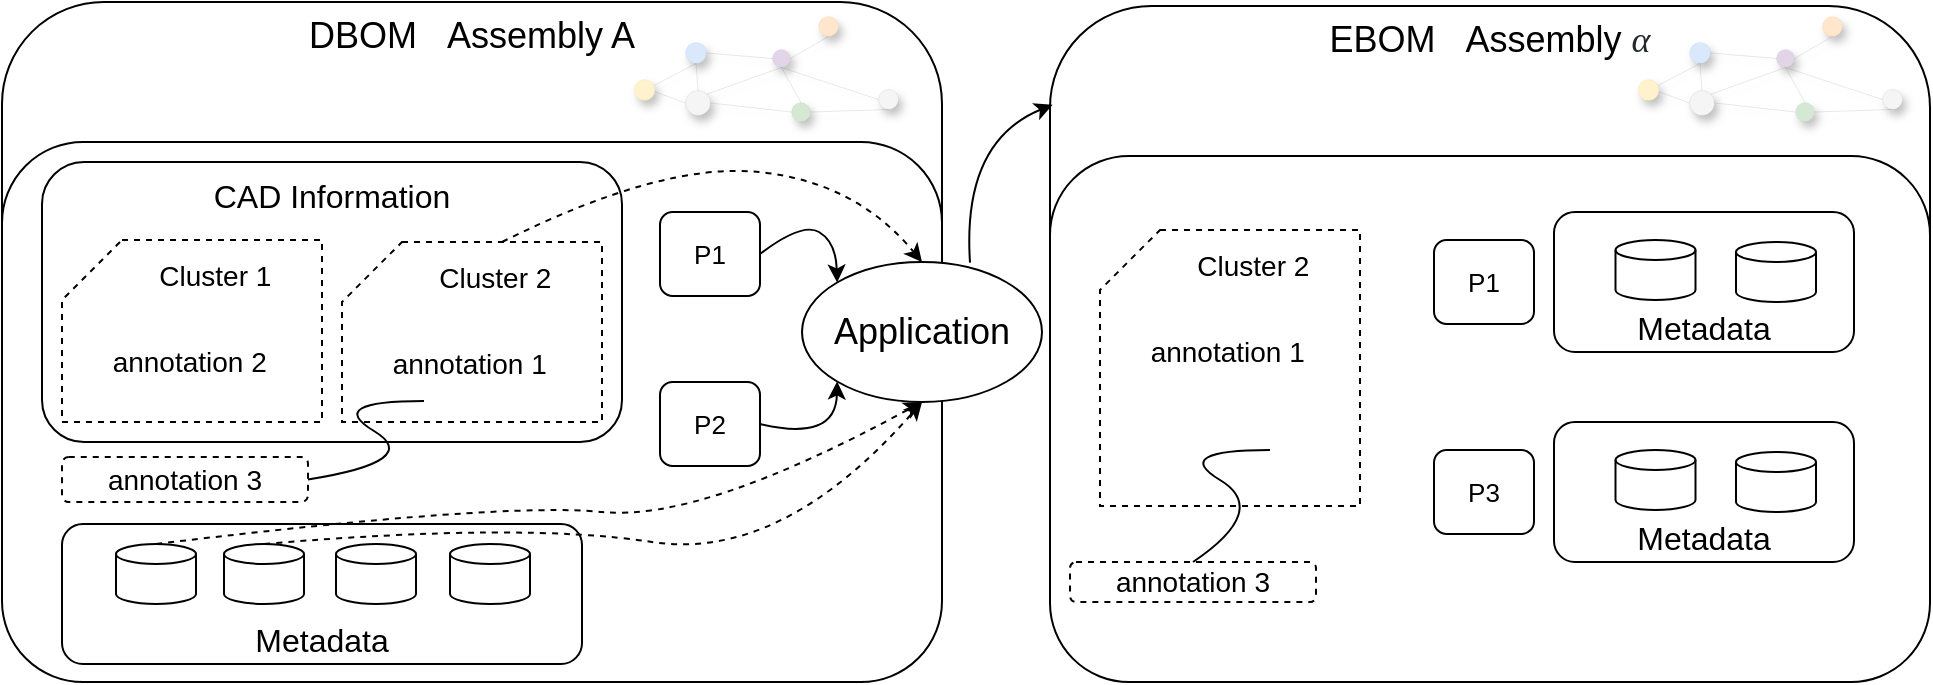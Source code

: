 <mxfile version="14.8.0" type="github">
  <diagram id="kZA55Ri5l6qM_A8G7Y4E" name="Page-1">
    <mxGraphModel dx="961" dy="1164" grid="1" gridSize="10" guides="1" tooltips="1" connect="1" arrows="1" fold="1" page="1" pageScale="1" pageWidth="827" pageHeight="1169" math="0" shadow="0">
      <root>
        <mxCell id="0" />
        <mxCell id="1" parent="0" />
        <mxCell id="lDiaifbI5lFIjhtOzj-N-2" value="DBOM&amp;nbsp; &amp;nbsp;Assembly A" style="rounded=1;whiteSpace=wrap;html=1;fontSize=18;verticalAlign=top;" parent="1" vertex="1">
          <mxGeometry x="60" y="170" width="470" height="340" as="geometry" />
        </mxCell>
        <mxCell id="lDiaifbI5lFIjhtOzj-N-33" value="" style="rounded=1;whiteSpace=wrap;html=1;shadow=0;fontSize=18;strokeWidth=1;verticalAlign=top;" parent="1" vertex="1">
          <mxGeometry x="60" y="240" width="470" height="270" as="geometry" />
        </mxCell>
        <mxCell id="lDiaifbI5lFIjhtOzj-N-34" value="&lt;font style=&quot;font-size: 16px&quot;&gt;CAD Information&lt;/font&gt;" style="rounded=1;whiteSpace=wrap;html=1;shadow=0;fontSize=18;strokeWidth=1;verticalAlign=top;" parent="1" vertex="1">
          <mxGeometry x="80" y="250" width="290" height="140" as="geometry" />
        </mxCell>
        <mxCell id="lDiaifbI5lFIjhtOzj-N-35" value="&lt;font&gt;&lt;span style=&quot;font-size: 14px&quot;&gt;&amp;nbsp; &amp;nbsp; &amp;nbsp; Cluster 2&lt;/span&gt;&lt;br&gt;&lt;br&gt;&lt;div style=&quot;text-align: left&quot;&gt;&lt;span style=&quot;font-size: 14px&quot;&gt;annotation 1&lt;/span&gt;&lt;/div&gt;&lt;div style=&quot;text-align: left&quot;&gt;&lt;span style=&quot;font-size: 14px&quot;&gt;&lt;br&gt;&lt;/span&gt;&lt;/div&gt;&lt;div style=&quot;text-align: left&quot;&gt;&lt;br&gt;&lt;/div&gt;&lt;/font&gt;" style="shape=card;whiteSpace=wrap;html=1;shadow=0;fontSize=18;strokeWidth=1;verticalAlign=top;dashed=1;" parent="1" vertex="1">
          <mxGeometry x="230" y="290" width="130" height="90" as="geometry" />
        </mxCell>
        <mxCell id="lDiaifbI5lFIjhtOzj-N-36" value="&lt;span style=&quot;font-size: 14px&quot;&gt;&amp;nbsp; &amp;nbsp; &amp;nbsp; Cluster 1&lt;br&gt;&lt;br&gt;&lt;/span&gt;&lt;div style=&quot;text-align: left&quot;&gt;&lt;span style=&quot;font-size: 14px&quot;&gt;annotation 2&lt;/span&gt;&lt;/div&gt;&lt;div&gt;&lt;span style=&quot;font-size: 14px&quot;&gt;&lt;br&gt;&lt;/span&gt;&lt;/div&gt;" style="shape=card;whiteSpace=wrap;html=1;shadow=0;dashed=1;fontSize=18;strokeWidth=1;verticalAlign=top;" parent="1" vertex="1">
          <mxGeometry x="90" y="289" width="130" height="91" as="geometry" />
        </mxCell>
        <mxCell id="lDiaifbI5lFIjhtOzj-N-37" value="Metadata" style="rounded=1;whiteSpace=wrap;html=1;shadow=0;fontSize=16;strokeWidth=1;verticalAlign=bottom;" parent="1" vertex="1">
          <mxGeometry x="90" y="431" width="260" height="70" as="geometry" />
        </mxCell>
        <mxCell id="lDiaifbI5lFIjhtOzj-N-38" value="" style="strokeWidth=1;html=1;shape=mxgraph.flowchart.database;whiteSpace=wrap;shadow=0;fontSize=18;verticalAlign=top;" parent="1" vertex="1">
          <mxGeometry x="117" y="441" width="40" height="30" as="geometry" />
        </mxCell>
        <mxCell id="lDiaifbI5lFIjhtOzj-N-39" value="" style="strokeWidth=1;html=1;shape=mxgraph.flowchart.database;whiteSpace=wrap;shadow=0;fontSize=18;verticalAlign=top;" parent="1" vertex="1">
          <mxGeometry x="171" y="441" width="40" height="30" as="geometry" />
        </mxCell>
        <mxCell id="lDiaifbI5lFIjhtOzj-N-40" value="" style="strokeWidth=1;html=1;shape=mxgraph.flowchart.database;whiteSpace=wrap;shadow=0;fontSize=18;verticalAlign=top;" parent="1" vertex="1">
          <mxGeometry x="227" y="441" width="40" height="30" as="geometry" />
        </mxCell>
        <mxCell id="lDiaifbI5lFIjhtOzj-N-41" value="" style="strokeWidth=1;html=1;shape=mxgraph.flowchart.database;whiteSpace=wrap;shadow=0;fontSize=18;verticalAlign=top;" parent="1" vertex="1">
          <mxGeometry x="284" y="441" width="40" height="30" as="geometry" />
        </mxCell>
        <mxCell id="lDiaifbI5lFIjhtOzj-N-43" value="P1" style="rounded=1;whiteSpace=wrap;html=1;shadow=0;fontSize=13;strokeWidth=1;verticalAlign=middle;" parent="1" vertex="1">
          <mxGeometry x="389" y="275" width="50" height="42" as="geometry" />
        </mxCell>
        <mxCell id="lDiaifbI5lFIjhtOzj-N-44" value="P2" style="rounded=1;whiteSpace=wrap;html=1;shadow=0;fontSize=13;strokeWidth=1;verticalAlign=middle;" parent="1" vertex="1">
          <mxGeometry x="389" y="360" width="50" height="42" as="geometry" />
        </mxCell>
        <mxCell id="JVT1JrwiCi7vjyfO7Wov-1" value="&lt;font style=&quot;font-size: 18px&quot;&gt;EBOM&amp;nbsp; &amp;nbsp;Assembly&amp;nbsp;&lt;span style=&quot;color: rgb(36 , 41 , 46) ; font-family: &amp;#34;katex_math&amp;#34; ; font-style: italic ; text-align: left&quot;&gt;α&lt;/span&gt;&lt;/font&gt;" style="rounded=1;whiteSpace=wrap;html=1;fontSize=18;verticalAlign=top;" vertex="1" parent="1">
          <mxGeometry x="584" y="172" width="440" height="338" as="geometry" />
        </mxCell>
        <mxCell id="JVT1JrwiCi7vjyfO7Wov-4" value="" style="ellipse;whiteSpace=wrap;html=1;aspect=fixed;verticalAlign=middle;fillColor=#ffe6cc;strokeColor=#d79b00;spacing=1;strokeWidth=0;shadow=1;" vertex="1" parent="1">
          <mxGeometry x="970" y="177" width="10" height="10" as="geometry" />
        </mxCell>
        <mxCell id="JVT1JrwiCi7vjyfO7Wov-5" value="" style="ellipse;whiteSpace=wrap;html=1;aspect=fixed;verticalAlign=middle;fillColor=#f5f5f5;strokeColor=#666666;fontColor=#333333;spacing=1;strokeWidth=0;shadow=1;" vertex="1" parent="1">
          <mxGeometry x="1000" y="213.5" width="10" height="10" as="geometry" />
        </mxCell>
        <mxCell id="JVT1JrwiCi7vjyfO7Wov-6" value="" style="ellipse;whiteSpace=wrap;html=1;aspect=fixed;verticalAlign=middle;fillColor=#d5e8d4;strokeColor=#82b366;spacing=1;strokeWidth=0;shadow=1;" vertex="1" parent="1">
          <mxGeometry x="956.5" y="220" width="9.5" height="9.5" as="geometry" />
        </mxCell>
        <mxCell id="JVT1JrwiCi7vjyfO7Wov-7" value="" style="ellipse;whiteSpace=wrap;html=1;aspect=fixed;verticalAlign=middle;fillColor=#f5f5f5;strokeColor=#666666;fontColor=#333333;spacing=1;strokeWidth=0;shadow=1;" vertex="1" parent="1">
          <mxGeometry x="903.5" y="214" width="12.5" height="12.5" as="geometry" />
        </mxCell>
        <mxCell id="JVT1JrwiCi7vjyfO7Wov-8" value="" style="ellipse;whiteSpace=wrap;html=1;aspect=fixed;verticalAlign=middle;fillColor=#dae8fc;strokeColor=#6c8ebf;spacing=1;strokeWidth=0;shadow=1;" vertex="1" parent="1">
          <mxGeometry x="903.5" y="190" width="10.5" height="10.5" as="geometry" />
        </mxCell>
        <mxCell id="JVT1JrwiCi7vjyfO7Wov-10" value="" style="ellipse;whiteSpace=wrap;html=1;aspect=fixed;verticalAlign=middle;fillColor=#e1d5e7;strokeColor=#9673a6;spacing=1;strokeWidth=0;shadow=1;" vertex="1" parent="1">
          <mxGeometry x="947" y="193.5" width="9" height="9" as="geometry" />
        </mxCell>
        <mxCell id="JVT1JrwiCi7vjyfO7Wov-15" value="" style="endArrow=none;html=1;entryX=0.5;entryY=1;entryDx=0;entryDy=0;exitX=1;exitY=0.5;exitDx=0;exitDy=0;spacing=1;strokeWidth=0;shadow=1;" edge="1" target="JVT1JrwiCi7vjyfO7Wov-8" parent="1">
          <mxGeometry width="50" height="50" relative="1" as="geometry">
            <mxPoint x="884.5" y="213.25" as="sourcePoint" />
            <mxPoint x="833" y="210.5" as="targetPoint" />
          </mxGeometry>
        </mxCell>
        <mxCell id="JVT1JrwiCi7vjyfO7Wov-16" value="" style="endArrow=none;html=1;exitX=0.5;exitY=1;exitDx=0;exitDy=0;entryX=0.5;entryY=0;entryDx=0;entryDy=0;spacing=1;strokeWidth=0;shadow=1;" edge="1" source="JVT1JrwiCi7vjyfO7Wov-8" target="JVT1JrwiCi7vjyfO7Wov-7" parent="1">
          <mxGeometry width="50" height="50" relative="1" as="geometry">
            <mxPoint x="843" y="230.5" as="sourcePoint" />
            <mxPoint x="893" y="180.5" as="targetPoint" />
          </mxGeometry>
        </mxCell>
        <mxCell id="JVT1JrwiCi7vjyfO7Wov-17" value="" style="endArrow=none;html=1;exitX=1;exitY=0.5;exitDx=0;exitDy=0;entryX=0;entryY=0.5;entryDx=0;entryDy=0;spacing=1;strokeWidth=0;shadow=1;" edge="1" target="JVT1JrwiCi7vjyfO7Wov-7" parent="1">
          <mxGeometry width="50" height="50" relative="1" as="geometry">
            <mxPoint x="884.5" y="213.25" as="sourcePoint" />
            <mxPoint x="893" y="180.5" as="targetPoint" />
          </mxGeometry>
        </mxCell>
        <mxCell id="JVT1JrwiCi7vjyfO7Wov-18" value="" style="endArrow=none;html=1;exitX=1;exitY=0.5;exitDx=0;exitDy=0;entryX=0;entryY=0.5;entryDx=0;entryDy=0;spacing=1;strokeWidth=0;shadow=1;" edge="1" source="JVT1JrwiCi7vjyfO7Wov-8" target="JVT1JrwiCi7vjyfO7Wov-10" parent="1">
          <mxGeometry width="50" height="50" relative="1" as="geometry">
            <mxPoint x="843" y="230.5" as="sourcePoint" />
            <mxPoint x="893" y="180.5" as="targetPoint" />
          </mxGeometry>
        </mxCell>
        <mxCell id="JVT1JrwiCi7vjyfO7Wov-19" value="" style="endArrow=none;html=1;exitX=1;exitY=0;exitDx=0;exitDy=0;entryX=0.5;entryY=1;entryDx=0;entryDy=0;spacing=1;strokeWidth=0;shadow=1;" edge="1" source="JVT1JrwiCi7vjyfO7Wov-7" target="JVT1JrwiCi7vjyfO7Wov-10" parent="1">
          <mxGeometry width="50" height="50" relative="1" as="geometry">
            <mxPoint x="843" y="230.5" as="sourcePoint" />
            <mxPoint x="893" y="180.5" as="targetPoint" />
          </mxGeometry>
        </mxCell>
        <mxCell id="JVT1JrwiCi7vjyfO7Wov-20" value="" style="endArrow=none;html=1;entryX=0;entryY=0.5;entryDx=0;entryDy=0;exitX=0.5;exitY=1;exitDx=0;exitDy=0;spacing=1;strokeWidth=0;shadow=1;" edge="1" source="JVT1JrwiCi7vjyfO7Wov-10" target="JVT1JrwiCi7vjyfO7Wov-5" parent="1">
          <mxGeometry width="50" height="50" relative="1" as="geometry">
            <mxPoint x="843" y="230.5" as="sourcePoint" />
            <mxPoint x="893" y="180.5" as="targetPoint" />
          </mxGeometry>
        </mxCell>
        <mxCell id="JVT1JrwiCi7vjyfO7Wov-21" value="" style="endArrow=none;html=1;entryX=0;entryY=0.5;entryDx=0;entryDy=0;exitX=1;exitY=0.5;exitDx=0;exitDy=0;spacing=1;strokeWidth=0;shadow=1;" edge="1" source="JVT1JrwiCi7vjyfO7Wov-7" target="JVT1JrwiCi7vjyfO7Wov-6" parent="1">
          <mxGeometry width="50" height="50" relative="1" as="geometry">
            <mxPoint x="843" y="230.5" as="sourcePoint" />
            <mxPoint x="893" y="180.5" as="targetPoint" />
          </mxGeometry>
        </mxCell>
        <mxCell id="JVT1JrwiCi7vjyfO7Wov-22" value="" style="endArrow=none;html=1;entryX=0.5;entryY=1;entryDx=0;entryDy=0;exitX=1;exitY=0.5;exitDx=0;exitDy=0;spacing=1;strokeWidth=0;shadow=1;" edge="1" source="JVT1JrwiCi7vjyfO7Wov-6" target="JVT1JrwiCi7vjyfO7Wov-5" parent="1">
          <mxGeometry width="50" height="50" relative="1" as="geometry">
            <mxPoint x="843" y="230.5" as="sourcePoint" />
            <mxPoint x="893" y="180.5" as="targetPoint" />
          </mxGeometry>
        </mxCell>
        <mxCell id="JVT1JrwiCi7vjyfO7Wov-23" value="" style="endArrow=none;html=1;exitX=0.5;exitY=0;exitDx=0;exitDy=0;entryX=0.5;entryY=1;entryDx=0;entryDy=0;spacing=1;strokeWidth=0;shadow=1;" edge="1" source="JVT1JrwiCi7vjyfO7Wov-6" target="JVT1JrwiCi7vjyfO7Wov-10" parent="1">
          <mxGeometry width="50" height="50" relative="1" as="geometry">
            <mxPoint x="843" y="230.5" as="sourcePoint" />
            <mxPoint x="913" y="200.5" as="targetPoint" />
          </mxGeometry>
        </mxCell>
        <mxCell id="JVT1JrwiCi7vjyfO7Wov-24" value="" style="endArrow=none;html=1;entryX=0.5;entryY=1;entryDx=0;entryDy=0;exitX=1;exitY=0.5;exitDx=0;exitDy=0;spacing=1;strokeWidth=0;shadow=1;" edge="1" source="JVT1JrwiCi7vjyfO7Wov-10" target="JVT1JrwiCi7vjyfO7Wov-4" parent="1">
          <mxGeometry width="50" height="50" relative="1" as="geometry">
            <mxPoint x="843" y="230.5" as="sourcePoint" />
            <mxPoint x="893" y="180.5" as="targetPoint" />
          </mxGeometry>
        </mxCell>
        <mxCell id="JVT1JrwiCi7vjyfO7Wov-25" value="" style="rounded=1;whiteSpace=wrap;html=1;shadow=0;fontSize=18;strokeWidth=1;verticalAlign=top;" vertex="1" parent="1">
          <mxGeometry x="584" y="247" width="440" height="263" as="geometry" />
        </mxCell>
        <mxCell id="JVT1JrwiCi7vjyfO7Wov-27" value="&lt;font&gt;&lt;span style=&quot;font-size: 14px&quot;&gt;&amp;nbsp; &amp;nbsp; &amp;nbsp; Cluster 2&lt;/span&gt;&lt;br&gt;&lt;br&gt;&lt;div style=&quot;text-align: left&quot;&gt;&lt;span style=&quot;font-size: 14px&quot;&gt;annotation 1&lt;/span&gt;&lt;/div&gt;&lt;div style=&quot;text-align: left&quot;&gt;&lt;span style=&quot;font-size: 14px&quot;&gt;&lt;br&gt;&lt;/span&gt;&lt;/div&gt;&lt;div style=&quot;text-align: left&quot;&gt;&lt;br&gt;&lt;/div&gt;&lt;/font&gt;" style="shape=card;whiteSpace=wrap;html=1;shadow=0;fontSize=18;strokeWidth=1;verticalAlign=top;dashed=1;" vertex="1" parent="1">
          <mxGeometry x="609" y="284" width="130" height="138" as="geometry" />
        </mxCell>
        <mxCell id="JVT1JrwiCi7vjyfO7Wov-29" value="Metadata" style="rounded=1;whiteSpace=wrap;html=1;shadow=0;fontSize=16;strokeWidth=1;verticalAlign=bottom;" vertex="1" parent="1">
          <mxGeometry x="836" y="275" width="150" height="70" as="geometry" />
        </mxCell>
        <mxCell id="JVT1JrwiCi7vjyfO7Wov-30" value="" style="strokeWidth=1;html=1;shape=mxgraph.flowchart.database;whiteSpace=wrap;shadow=0;fontSize=18;verticalAlign=top;" vertex="1" parent="1">
          <mxGeometry x="866.75" y="289" width="40" height="30" as="geometry" />
        </mxCell>
        <mxCell id="JVT1JrwiCi7vjyfO7Wov-31" value="" style="strokeWidth=1;html=1;shape=mxgraph.flowchart.database;whiteSpace=wrap;shadow=0;fontSize=18;verticalAlign=top;" vertex="1" parent="1">
          <mxGeometry x="927" y="290" width="40" height="30" as="geometry" />
        </mxCell>
        <mxCell id="JVT1JrwiCi7vjyfO7Wov-35" value="P1" style="rounded=1;whiteSpace=wrap;html=1;shadow=0;fontSize=13;strokeWidth=1;verticalAlign=middle;" vertex="1" parent="1">
          <mxGeometry x="776" y="289" width="50" height="42" as="geometry" />
        </mxCell>
        <mxCell id="JVT1JrwiCi7vjyfO7Wov-37" value="Metadata" style="rounded=1;whiteSpace=wrap;html=1;shadow=0;fontSize=16;strokeWidth=1;verticalAlign=bottom;" vertex="1" parent="1">
          <mxGeometry x="836" y="380" width="150" height="70" as="geometry" />
        </mxCell>
        <mxCell id="JVT1JrwiCi7vjyfO7Wov-38" value="" style="strokeWidth=1;html=1;shape=mxgraph.flowchart.database;whiteSpace=wrap;shadow=0;fontSize=18;verticalAlign=top;" vertex="1" parent="1">
          <mxGeometry x="866.75" y="394" width="40" height="30" as="geometry" />
        </mxCell>
        <mxCell id="JVT1JrwiCi7vjyfO7Wov-39" value="P3" style="rounded=1;whiteSpace=wrap;html=1;shadow=0;fontSize=13;strokeWidth=1;verticalAlign=middle;" vertex="1" parent="1">
          <mxGeometry x="776" y="394" width="50" height="42" as="geometry" />
        </mxCell>
        <mxCell id="JVT1JrwiCi7vjyfO7Wov-40" value="" style="strokeWidth=1;html=1;shape=mxgraph.flowchart.database;whiteSpace=wrap;shadow=0;fontSize=18;verticalAlign=top;" vertex="1" parent="1">
          <mxGeometry x="927" y="395" width="40" height="30" as="geometry" />
        </mxCell>
        <mxCell id="JVT1JrwiCi7vjyfO7Wov-41" value="&lt;span style=&quot;font-size: 14px ; text-align: left&quot;&gt;annotation 3&lt;/span&gt;" style="rounded=1;whiteSpace=wrap;html=1;dashed=1;" vertex="1" parent="1">
          <mxGeometry x="594" y="450" width="123" height="20" as="geometry" />
        </mxCell>
        <mxCell id="JVT1JrwiCi7vjyfO7Wov-44" value="" style="curved=1;endArrow=none;html=1;endFill=0;exitX=0.5;exitY=0;exitDx=0;exitDy=0;" edge="1" parent="1" source="JVT1JrwiCi7vjyfO7Wov-41">
          <mxGeometry width="50" height="50" relative="1" as="geometry">
            <mxPoint x="655.5" y="434" as="sourcePoint" />
            <mxPoint x="694" y="394" as="targetPoint" />
            <Array as="points">
              <mxPoint x="694" y="424" />
              <mxPoint x="644" y="394" />
            </Array>
          </mxGeometry>
        </mxCell>
        <mxCell id="JVT1JrwiCi7vjyfO7Wov-47" value="" style="ellipse;whiteSpace=wrap;html=1;aspect=fixed;verticalAlign=middle;fillColor=#fff2cc;strokeColor=#d6b656;spacing=1;strokeWidth=0;shadow=1;" vertex="1" parent="1">
          <mxGeometry x="877.75" y="208.5" width="10.5" height="10.5" as="geometry" />
        </mxCell>
        <mxCell id="JVT1JrwiCi7vjyfO7Wov-48" value="&lt;font style=&quot;font-size: 18px&quot;&gt;Application&lt;/font&gt;" style="ellipse;whiteSpace=wrap;html=1;" vertex="1" parent="1">
          <mxGeometry x="460" y="300" width="120" height="70" as="geometry" />
        </mxCell>
        <mxCell id="JVT1JrwiCi7vjyfO7Wov-49" value="" style="ellipse;whiteSpace=wrap;html=1;aspect=fixed;verticalAlign=middle;fillColor=#ffe6cc;strokeColor=#d79b00;spacing=1;strokeWidth=0;shadow=1;" vertex="1" parent="1">
          <mxGeometry x="468" y="177" width="10" height="10" as="geometry" />
        </mxCell>
        <mxCell id="JVT1JrwiCi7vjyfO7Wov-50" value="" style="ellipse;whiteSpace=wrap;html=1;aspect=fixed;verticalAlign=middle;fillColor=#f5f5f5;strokeColor=#666666;fontColor=#333333;spacing=1;strokeWidth=0;shadow=1;" vertex="1" parent="1">
          <mxGeometry x="498" y="213.5" width="10" height="10" as="geometry" />
        </mxCell>
        <mxCell id="JVT1JrwiCi7vjyfO7Wov-51" value="" style="ellipse;whiteSpace=wrap;html=1;aspect=fixed;verticalAlign=middle;fillColor=#d5e8d4;strokeColor=#82b366;spacing=1;strokeWidth=0;shadow=1;" vertex="1" parent="1">
          <mxGeometry x="454.5" y="220" width="9.5" height="9.5" as="geometry" />
        </mxCell>
        <mxCell id="JVT1JrwiCi7vjyfO7Wov-52" value="" style="ellipse;whiteSpace=wrap;html=1;aspect=fixed;verticalAlign=middle;fillColor=#f5f5f5;strokeColor=#666666;fontColor=#333333;spacing=1;strokeWidth=0;shadow=1;" vertex="1" parent="1">
          <mxGeometry x="401.5" y="214" width="12.5" height="12.5" as="geometry" />
        </mxCell>
        <mxCell id="JVT1JrwiCi7vjyfO7Wov-53" value="" style="ellipse;whiteSpace=wrap;html=1;aspect=fixed;verticalAlign=middle;fillColor=#dae8fc;strokeColor=#6c8ebf;spacing=1;strokeWidth=0;shadow=1;" vertex="1" parent="1">
          <mxGeometry x="401.5" y="190" width="10.5" height="10.5" as="geometry" />
        </mxCell>
        <mxCell id="JVT1JrwiCi7vjyfO7Wov-54" value="" style="ellipse;whiteSpace=wrap;html=1;aspect=fixed;verticalAlign=middle;fillColor=#e1d5e7;strokeColor=#9673a6;spacing=1;strokeWidth=0;shadow=1;" vertex="1" parent="1">
          <mxGeometry x="445" y="193.5" width="9" height="9" as="geometry" />
        </mxCell>
        <mxCell id="JVT1JrwiCi7vjyfO7Wov-55" value="" style="endArrow=none;html=1;entryX=0.5;entryY=1;entryDx=0;entryDy=0;exitX=1;exitY=0.5;exitDx=0;exitDy=0;spacing=1;strokeWidth=0;shadow=1;" edge="1" target="JVT1JrwiCi7vjyfO7Wov-53" parent="1">
          <mxGeometry width="50" height="50" relative="1" as="geometry">
            <mxPoint x="382.5" y="213.25" as="sourcePoint" />
            <mxPoint x="331" y="210.5" as="targetPoint" />
          </mxGeometry>
        </mxCell>
        <mxCell id="JVT1JrwiCi7vjyfO7Wov-56" value="" style="endArrow=none;html=1;exitX=0.5;exitY=1;exitDx=0;exitDy=0;entryX=0.5;entryY=0;entryDx=0;entryDy=0;spacing=1;strokeWidth=0;shadow=1;" edge="1" source="JVT1JrwiCi7vjyfO7Wov-53" target="JVT1JrwiCi7vjyfO7Wov-52" parent="1">
          <mxGeometry width="50" height="50" relative="1" as="geometry">
            <mxPoint x="341" y="230.5" as="sourcePoint" />
            <mxPoint x="391" y="180.5" as="targetPoint" />
          </mxGeometry>
        </mxCell>
        <mxCell id="JVT1JrwiCi7vjyfO7Wov-57" value="" style="endArrow=none;html=1;exitX=1;exitY=0.5;exitDx=0;exitDy=0;entryX=0;entryY=0.5;entryDx=0;entryDy=0;spacing=1;strokeWidth=0;shadow=1;" edge="1" target="JVT1JrwiCi7vjyfO7Wov-52" parent="1">
          <mxGeometry width="50" height="50" relative="1" as="geometry">
            <mxPoint x="382.5" y="213.25" as="sourcePoint" />
            <mxPoint x="391" y="180.5" as="targetPoint" />
          </mxGeometry>
        </mxCell>
        <mxCell id="JVT1JrwiCi7vjyfO7Wov-58" value="" style="endArrow=none;html=1;exitX=1;exitY=0.5;exitDx=0;exitDy=0;entryX=0;entryY=0.5;entryDx=0;entryDy=0;spacing=1;strokeWidth=0;shadow=1;" edge="1" source="JVT1JrwiCi7vjyfO7Wov-53" target="JVT1JrwiCi7vjyfO7Wov-54" parent="1">
          <mxGeometry width="50" height="50" relative="1" as="geometry">
            <mxPoint x="341" y="230.5" as="sourcePoint" />
            <mxPoint x="391" y="180.5" as="targetPoint" />
          </mxGeometry>
        </mxCell>
        <mxCell id="JVT1JrwiCi7vjyfO7Wov-59" value="" style="endArrow=none;html=1;exitX=1;exitY=0;exitDx=0;exitDy=0;entryX=0.5;entryY=1;entryDx=0;entryDy=0;spacing=1;strokeWidth=0;shadow=1;" edge="1" source="JVT1JrwiCi7vjyfO7Wov-52" target="JVT1JrwiCi7vjyfO7Wov-54" parent="1">
          <mxGeometry width="50" height="50" relative="1" as="geometry">
            <mxPoint x="341" y="230.5" as="sourcePoint" />
            <mxPoint x="391" y="180.5" as="targetPoint" />
          </mxGeometry>
        </mxCell>
        <mxCell id="JVT1JrwiCi7vjyfO7Wov-60" value="" style="endArrow=none;html=1;entryX=0;entryY=0.5;entryDx=0;entryDy=0;exitX=0.5;exitY=1;exitDx=0;exitDy=0;spacing=1;strokeWidth=0;shadow=1;" edge="1" source="JVT1JrwiCi7vjyfO7Wov-54" target="JVT1JrwiCi7vjyfO7Wov-50" parent="1">
          <mxGeometry width="50" height="50" relative="1" as="geometry">
            <mxPoint x="341" y="230.5" as="sourcePoint" />
            <mxPoint x="391" y="180.5" as="targetPoint" />
          </mxGeometry>
        </mxCell>
        <mxCell id="JVT1JrwiCi7vjyfO7Wov-61" value="" style="endArrow=none;html=1;entryX=0;entryY=0.5;entryDx=0;entryDy=0;exitX=1;exitY=0.5;exitDx=0;exitDy=0;spacing=1;strokeWidth=0;shadow=1;" edge="1" source="JVT1JrwiCi7vjyfO7Wov-52" target="JVT1JrwiCi7vjyfO7Wov-51" parent="1">
          <mxGeometry width="50" height="50" relative="1" as="geometry">
            <mxPoint x="341" y="230.5" as="sourcePoint" />
            <mxPoint x="391" y="180.5" as="targetPoint" />
          </mxGeometry>
        </mxCell>
        <mxCell id="JVT1JrwiCi7vjyfO7Wov-62" value="" style="endArrow=none;html=1;entryX=0.5;entryY=1;entryDx=0;entryDy=0;exitX=1;exitY=0.5;exitDx=0;exitDy=0;spacing=1;strokeWidth=0;shadow=1;" edge="1" source="JVT1JrwiCi7vjyfO7Wov-51" target="JVT1JrwiCi7vjyfO7Wov-50" parent="1">
          <mxGeometry width="50" height="50" relative="1" as="geometry">
            <mxPoint x="341" y="230.5" as="sourcePoint" />
            <mxPoint x="391" y="180.5" as="targetPoint" />
          </mxGeometry>
        </mxCell>
        <mxCell id="JVT1JrwiCi7vjyfO7Wov-63" value="" style="endArrow=none;html=1;exitX=0.5;exitY=0;exitDx=0;exitDy=0;entryX=0.5;entryY=1;entryDx=0;entryDy=0;spacing=1;strokeWidth=0;shadow=1;" edge="1" source="JVT1JrwiCi7vjyfO7Wov-51" target="JVT1JrwiCi7vjyfO7Wov-54" parent="1">
          <mxGeometry width="50" height="50" relative="1" as="geometry">
            <mxPoint x="341" y="230.5" as="sourcePoint" />
            <mxPoint x="411" y="200.5" as="targetPoint" />
          </mxGeometry>
        </mxCell>
        <mxCell id="JVT1JrwiCi7vjyfO7Wov-64" value="" style="endArrow=none;html=1;entryX=0.5;entryY=1;entryDx=0;entryDy=0;exitX=1;exitY=0.5;exitDx=0;exitDy=0;spacing=1;strokeWidth=0;shadow=1;" edge="1" source="JVT1JrwiCi7vjyfO7Wov-54" target="JVT1JrwiCi7vjyfO7Wov-49" parent="1">
          <mxGeometry width="50" height="50" relative="1" as="geometry">
            <mxPoint x="341" y="230.5" as="sourcePoint" />
            <mxPoint x="391" y="180.5" as="targetPoint" />
          </mxGeometry>
        </mxCell>
        <mxCell id="JVT1JrwiCi7vjyfO7Wov-65" value="" style="ellipse;whiteSpace=wrap;html=1;aspect=fixed;verticalAlign=middle;fillColor=#fff2cc;strokeColor=#d6b656;spacing=1;strokeWidth=0;shadow=1;" vertex="1" parent="1">
          <mxGeometry x="375.75" y="208.5" width="10.5" height="10.5" as="geometry" />
        </mxCell>
        <mxCell id="JVT1JrwiCi7vjyfO7Wov-66" value="&lt;span style=&quot;font-size: 14px ; text-align: left&quot;&gt;annotation 3&lt;/span&gt;" style="rounded=1;whiteSpace=wrap;html=1;dashed=1;" vertex="1" parent="1">
          <mxGeometry x="90" y="397.5" width="123" height="22.5" as="geometry" />
        </mxCell>
        <mxCell id="JVT1JrwiCi7vjyfO7Wov-67" value="" style="curved=1;endArrow=none;html=1;endFill=0;exitX=1;exitY=0.5;exitDx=0;exitDy=0;" edge="1" source="JVT1JrwiCi7vjyfO7Wov-66" parent="1">
          <mxGeometry width="50" height="50" relative="1" as="geometry">
            <mxPoint x="232.5" y="409.5" as="sourcePoint" />
            <mxPoint x="271" y="369.5" as="targetPoint" />
            <Array as="points">
              <mxPoint x="271" y="399.5" />
              <mxPoint x="221" y="369.5" />
            </Array>
          </mxGeometry>
        </mxCell>
        <mxCell id="JVT1JrwiCi7vjyfO7Wov-68" value="" style="curved=1;endArrow=classic;html=1;entryX=0;entryY=0;entryDx=0;entryDy=0;exitX=1;exitY=0.5;exitDx=0;exitDy=0;" edge="1" parent="1" source="lDiaifbI5lFIjhtOzj-N-43" target="JVT1JrwiCi7vjyfO7Wov-48">
          <mxGeometry width="50" height="50" relative="1" as="geometry">
            <mxPoint x="460" y="311" as="sourcePoint" />
            <mxPoint x="500" y="260" as="targetPoint" />
            <Array as="points">
              <mxPoint x="460" y="280" />
              <mxPoint x="477" y="290" />
            </Array>
          </mxGeometry>
        </mxCell>
        <mxCell id="JVT1JrwiCi7vjyfO7Wov-69" value="" style="curved=1;endArrow=classic;html=1;entryX=0;entryY=1;entryDx=0;entryDy=0;exitX=1;exitY=0.5;exitDx=0;exitDy=0;" edge="1" parent="1" source="lDiaifbI5lFIjhtOzj-N-44" target="JVT1JrwiCi7vjyfO7Wov-48">
          <mxGeometry width="50" height="50" relative="1" as="geometry">
            <mxPoint x="440" y="390" as="sourcePoint" />
            <mxPoint x="487.138" y="320.508" as="targetPoint" />
            <Array as="points">
              <mxPoint x="477" y="390" />
            </Array>
          </mxGeometry>
        </mxCell>
        <mxCell id="JVT1JrwiCi7vjyfO7Wov-70" value="" style="curved=1;endArrow=classic;html=1;entryX=0.5;entryY=0;entryDx=0;entryDy=0;exitX=0;exitY=0;exitDx=80;exitDy=0;exitPerimeter=0;startSize=8;dashed=1;" edge="1" parent="1" source="lDiaifbI5lFIjhtOzj-N-35" target="JVT1JrwiCi7vjyfO7Wov-48">
          <mxGeometry width="50" height="50" relative="1" as="geometry">
            <mxPoint x="449" y="306" as="sourcePoint" />
            <mxPoint x="487.138" y="320.508" as="targetPoint" />
            <Array as="points">
              <mxPoint x="390" y="250" />
              <mxPoint x="487" y="260" />
            </Array>
          </mxGeometry>
        </mxCell>
        <mxCell id="JVT1JrwiCi7vjyfO7Wov-71" value="" style="curved=1;endArrow=classic;html=1;entryX=0.5;entryY=1;entryDx=0;entryDy=0;exitX=0.5;exitY=0;exitDx=0;exitDy=0;exitPerimeter=0;startSize=8;dashed=1;" edge="1" parent="1" source="lDiaifbI5lFIjhtOzj-N-39" target="JVT1JrwiCi7vjyfO7Wov-48">
          <mxGeometry width="50" height="50" relative="1" as="geometry">
            <mxPoint x="320" y="300" as="sourcePoint" />
            <mxPoint x="530" y="310" as="targetPoint" />
            <Array as="points">
              <mxPoint x="320" y="430" />
              <mxPoint x="450" y="450" />
            </Array>
          </mxGeometry>
        </mxCell>
        <mxCell id="JVT1JrwiCi7vjyfO7Wov-72" value="" style="curved=1;endArrow=classic;html=1;entryX=0.5;entryY=1;entryDx=0;entryDy=0;exitX=0.5;exitY=0;exitDx=0;exitDy=0;exitPerimeter=0;startSize=8;dashed=1;" edge="1" parent="1" source="lDiaifbI5lFIjhtOzj-N-38" target="JVT1JrwiCi7vjyfO7Wov-48">
          <mxGeometry width="50" height="50" relative="1" as="geometry">
            <mxPoint x="201" y="451" as="sourcePoint" />
            <mxPoint x="530" y="380" as="targetPoint" />
            <Array as="points">
              <mxPoint x="310" y="420" />
              <mxPoint x="410" y="430" />
            </Array>
          </mxGeometry>
        </mxCell>
        <mxCell id="JVT1JrwiCi7vjyfO7Wov-73" value="" style="curved=1;endArrow=classic;html=1;startSize=8;exitX=0.7;exitY=0.004;exitDx=0;exitDy=0;exitPerimeter=0;entryX=0.003;entryY=0.146;entryDx=0;entryDy=0;entryPerimeter=0;" edge="1" parent="1" source="JVT1JrwiCi7vjyfO7Wov-48" target="JVT1JrwiCi7vjyfO7Wov-1">
          <mxGeometry width="50" height="50" relative="1" as="geometry">
            <mxPoint x="550" y="190" as="sourcePoint" />
            <mxPoint x="590" y="230" as="targetPoint" />
            <Array as="points">
              <mxPoint x="540" y="240" />
            </Array>
          </mxGeometry>
        </mxCell>
      </root>
    </mxGraphModel>
  </diagram>
</mxfile>
